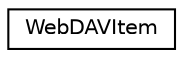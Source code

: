 digraph "Graphical Class Hierarchy"
{
 // INTERACTIVE_SVG=YES
 // LATEX_PDF_SIZE
  edge [fontname="Helvetica",fontsize="10",labelfontname="Helvetica",labelfontsize="10"];
  node [fontname="Helvetica",fontsize="10",shape=record];
  rankdir="LR";
  Node0 [label="WebDAVItem",height=0.2,width=0.4,color="black", fillcolor="white", style="filled",URL="$class_web_d_a_v_item.html",tooltip=" "];
}
